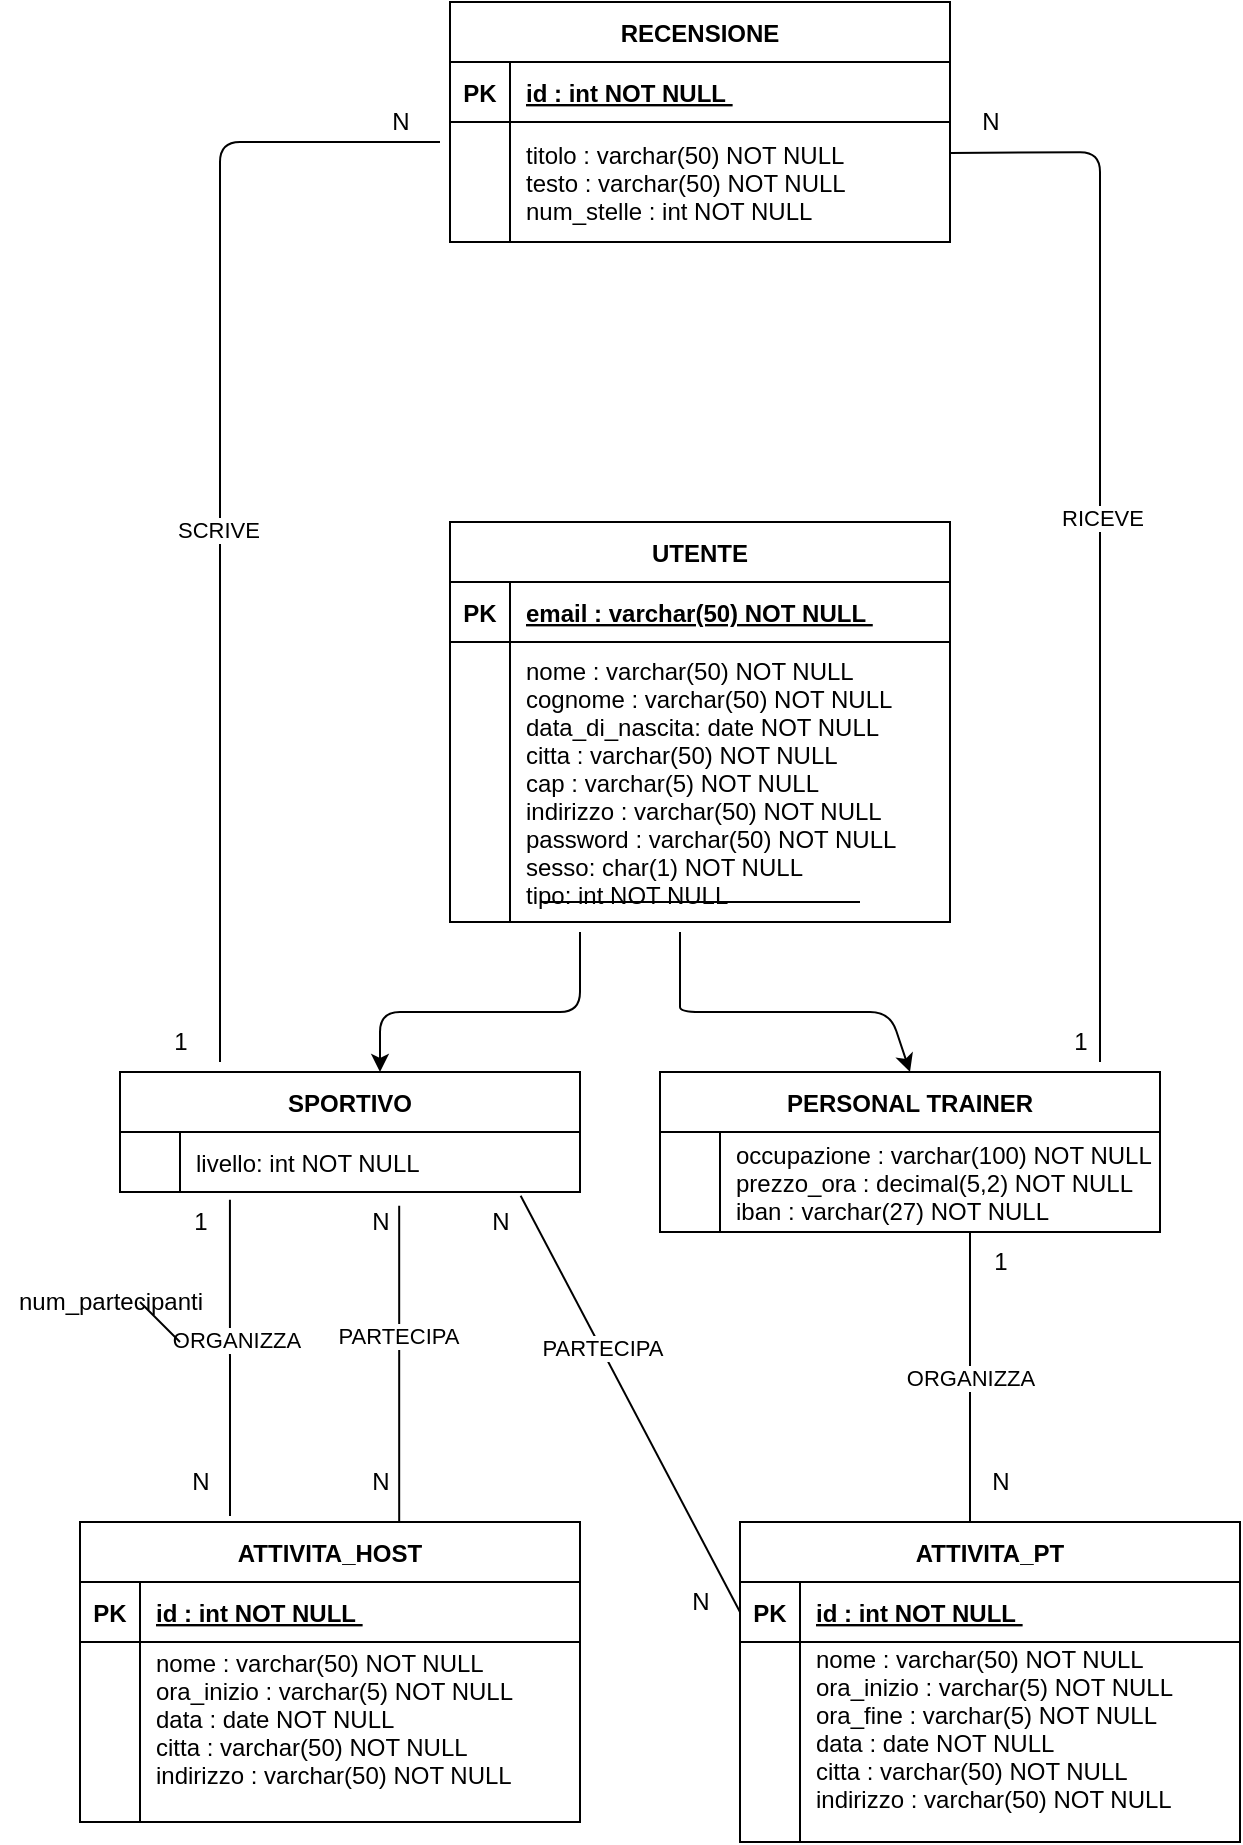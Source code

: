<mxfile version="13.8.1" type="device"><diagram id="R2lEEEUBdFMjLlhIrx00" name="Page-1"><mxGraphModel dx="865" dy="457" grid="1" gridSize="10" guides="1" tooltips="1" connect="1" arrows="1" fold="1" page="1" pageScale="1" pageWidth="850" pageHeight="1100" math="0" shadow="0" extFonts="Permanent Marker^https://fonts.googleapis.com/css?family=Permanent+Marker"><root><mxCell id="0"/><mxCell id="1" parent="0"/><mxCell id="KcjLgZi5zVJhq9h4rgdu-14" value="" style="endArrow=classic;html=1;" edge="1" parent="1"><mxGeometry width="50" height="50" relative="1" as="geometry"><mxPoint x="370" y="595" as="sourcePoint"/><mxPoint x="270" y="665" as="targetPoint"/><Array as="points"><mxPoint x="370" y="635"/><mxPoint x="270" y="635"/></Array></mxGeometry></mxCell><mxCell id="KcjLgZi5zVJhq9h4rgdu-30" value="" style="endArrow=classic;html=1;entryX=0.5;entryY=0;entryDx=0;entryDy=0;" edge="1" parent="1" target="KcjLgZi5zVJhq9h4rgdu-26"><mxGeometry width="50" height="50" relative="1" as="geometry"><mxPoint x="420" y="595" as="sourcePoint"/><mxPoint x="240" y="675" as="targetPoint"/><Array as="points"><mxPoint x="420" y="625"/><mxPoint x="420" y="635"/><mxPoint x="525" y="635"/></Array></mxGeometry></mxCell><mxCell id="KcjLgZi5zVJhq9h4rgdu-31" value="RECENSIONE" style="shape=table;startSize=30;container=1;collapsible=1;childLayout=tableLayout;fixedRows=1;rowLines=0;fontStyle=1;align=center;resizeLast=1;" vertex="1" parent="1"><mxGeometry x="305" y="130" width="250" height="120" as="geometry"/></mxCell><mxCell id="KcjLgZi5zVJhq9h4rgdu-32" value="" style="shape=partialRectangle;collapsible=0;dropTarget=0;pointerEvents=0;fillColor=none;points=[[0,0.5],[1,0.5]];portConstraint=eastwest;top=0;left=0;right=0;bottom=1;" vertex="1" parent="KcjLgZi5zVJhq9h4rgdu-31"><mxGeometry y="30" width="250" height="30" as="geometry"/></mxCell><mxCell id="KcjLgZi5zVJhq9h4rgdu-33" value="PK" style="shape=partialRectangle;overflow=hidden;connectable=0;fillColor=none;top=0;left=0;bottom=0;right=0;fontStyle=1;" vertex="1" parent="KcjLgZi5zVJhq9h4rgdu-32"><mxGeometry width="30" height="30" as="geometry"/></mxCell><mxCell id="KcjLgZi5zVJhq9h4rgdu-34" value="id : int NOT NULL " style="shape=partialRectangle;overflow=hidden;connectable=0;fillColor=none;top=0;left=0;bottom=0;right=0;align=left;spacingLeft=6;fontStyle=5;" vertex="1" parent="KcjLgZi5zVJhq9h4rgdu-32"><mxGeometry x="30" width="220" height="30" as="geometry"/></mxCell><mxCell id="KcjLgZi5zVJhq9h4rgdu-35" value="" style="shape=partialRectangle;collapsible=0;dropTarget=0;pointerEvents=0;fillColor=none;points=[[0,0.5],[1,0.5]];portConstraint=eastwest;top=0;left=0;right=0;bottom=0;" vertex="1" parent="KcjLgZi5zVJhq9h4rgdu-31"><mxGeometry y="60" width="250" height="60" as="geometry"/></mxCell><mxCell id="KcjLgZi5zVJhq9h4rgdu-36" value="" style="shape=partialRectangle;overflow=hidden;connectable=0;fillColor=none;top=0;left=0;bottom=0;right=0;" vertex="1" parent="KcjLgZi5zVJhq9h4rgdu-35"><mxGeometry width="30" height="60" as="geometry"/></mxCell><mxCell id="KcjLgZi5zVJhq9h4rgdu-37" value="titolo : varchar(50) NOT NULL&#10;testo : varchar(50) NOT NULL&#10;num_stelle : int NOT NULL" style="shape=partialRectangle;overflow=hidden;connectable=0;fillColor=none;top=0;left=0;bottom=0;right=0;align=left;spacingLeft=6;" vertex="1" parent="KcjLgZi5zVJhq9h4rgdu-35"><mxGeometry x="30" width="220" height="60" as="geometry"/></mxCell><mxCell id="KcjLgZi5zVJhq9h4rgdu-15" value="SPORTIVO" style="shape=table;startSize=30;container=1;collapsible=1;childLayout=tableLayout;fixedRows=1;rowLines=0;fontStyle=1;align=center;resizeLast=1;" vertex="1" parent="1"><mxGeometry x="140" y="665" width="230" height="60" as="geometry"/></mxCell><mxCell id="KcjLgZi5zVJhq9h4rgdu-16" value="" style="shape=partialRectangle;collapsible=0;dropTarget=0;pointerEvents=0;fillColor=none;points=[[0,0.5],[1,0.5]];portConstraint=eastwest;top=0;left=0;right=0;bottom=0;" vertex="1" parent="KcjLgZi5zVJhq9h4rgdu-15"><mxGeometry y="30" width="230" height="30" as="geometry"/></mxCell><mxCell id="KcjLgZi5zVJhq9h4rgdu-17" value="" style="shape=partialRectangle;overflow=hidden;connectable=0;fillColor=none;top=0;left=0;bottom=0;right=0;" vertex="1" parent="KcjLgZi5zVJhq9h4rgdu-16"><mxGeometry width="30" height="30" as="geometry"/></mxCell><mxCell id="KcjLgZi5zVJhq9h4rgdu-18" value="livello: int NOT NULL" style="shape=partialRectangle;overflow=hidden;connectable=0;fillColor=none;top=0;left=0;bottom=0;right=0;align=left;spacingLeft=6;" vertex="1" parent="KcjLgZi5zVJhq9h4rgdu-16"><mxGeometry x="30" width="200" height="30" as="geometry"/></mxCell><mxCell id="KcjLgZi5zVJhq9h4rgdu-19" value="UTENTE" style="shape=table;startSize=30;container=1;collapsible=1;childLayout=tableLayout;fixedRows=1;rowLines=0;fontStyle=1;align=center;resizeLast=1;" vertex="1" parent="1"><mxGeometry x="305" y="390" width="250" height="200" as="geometry"/></mxCell><mxCell id="KcjLgZi5zVJhq9h4rgdu-20" value="" style="shape=partialRectangle;collapsible=0;dropTarget=0;pointerEvents=0;fillColor=none;points=[[0,0.5],[1,0.5]];portConstraint=eastwest;top=0;left=0;right=0;bottom=1;" vertex="1" parent="KcjLgZi5zVJhq9h4rgdu-19"><mxGeometry y="30" width="250" height="30" as="geometry"/></mxCell><mxCell id="KcjLgZi5zVJhq9h4rgdu-21" value="PK" style="shape=partialRectangle;overflow=hidden;connectable=0;fillColor=none;top=0;left=0;bottom=0;right=0;fontStyle=1;" vertex="1" parent="KcjLgZi5zVJhq9h4rgdu-20"><mxGeometry width="30" height="30" as="geometry"/></mxCell><mxCell id="KcjLgZi5zVJhq9h4rgdu-22" value="email : varchar(50) NOT NULL " style="shape=partialRectangle;overflow=hidden;connectable=0;fillColor=none;top=0;left=0;bottom=0;right=0;align=left;spacingLeft=6;fontStyle=5;" vertex="1" parent="KcjLgZi5zVJhq9h4rgdu-20"><mxGeometry x="30" width="220" height="30" as="geometry"/></mxCell><mxCell id="KcjLgZi5zVJhq9h4rgdu-23" value="" style="shape=partialRectangle;collapsible=0;dropTarget=0;pointerEvents=0;fillColor=none;points=[[0,0.5],[1,0.5]];portConstraint=eastwest;top=0;left=0;right=0;bottom=0;" vertex="1" parent="KcjLgZi5zVJhq9h4rgdu-19"><mxGeometry y="60" width="250" height="140" as="geometry"/></mxCell><mxCell id="KcjLgZi5zVJhq9h4rgdu-24" value="" style="shape=partialRectangle;overflow=hidden;connectable=0;fillColor=none;top=0;left=0;bottom=0;right=0;" vertex="1" parent="KcjLgZi5zVJhq9h4rgdu-23"><mxGeometry width="30" height="140" as="geometry"/></mxCell><mxCell id="KcjLgZi5zVJhq9h4rgdu-25" value="nome : varchar(50) NOT NULL&#10;cognome : varchar(50) NOT NULL&#10;data_di_nascita: date NOT NULL&#10;citta : varchar(50) NOT NULL&#10;cap : varchar(5) NOT NULL&#10;indirizzo : varchar(50) NOT NULL&#10;password : varchar(50) NOT NULL&#10;sesso: char(1) NOT NULL&#10;tipo: int NOT NULL" style="shape=partialRectangle;overflow=hidden;connectable=0;fillColor=none;top=0;left=0;bottom=0;right=0;align=left;spacingLeft=6;" vertex="1" parent="KcjLgZi5zVJhq9h4rgdu-23"><mxGeometry x="30" width="220" height="140" as="geometry"/></mxCell><mxCell id="KcjLgZi5zVJhq9h4rgdu-26" value="PERSONAL TRAINER" style="shape=table;startSize=30;container=1;collapsible=1;childLayout=tableLayout;fixedRows=1;rowLines=0;fontStyle=1;align=center;resizeLast=1;" vertex="1" parent="1"><mxGeometry x="410" y="665" width="250" height="80" as="geometry"/></mxCell><mxCell id="KcjLgZi5zVJhq9h4rgdu-27" value="" style="shape=partialRectangle;collapsible=0;dropTarget=0;pointerEvents=0;fillColor=none;points=[[0,0.5],[1,0.5]];portConstraint=eastwest;top=0;left=0;right=0;bottom=0;" vertex="1" parent="KcjLgZi5zVJhq9h4rgdu-26"><mxGeometry y="30" width="250" height="50" as="geometry"/></mxCell><mxCell id="KcjLgZi5zVJhq9h4rgdu-28" value="" style="shape=partialRectangle;overflow=hidden;connectable=0;fillColor=none;top=0;left=0;bottom=0;right=0;" vertex="1" parent="KcjLgZi5zVJhq9h4rgdu-27"><mxGeometry width="30" height="50" as="geometry"/></mxCell><mxCell id="KcjLgZi5zVJhq9h4rgdu-29" value="occupazione : varchar(100) NOT NULL&#10;prezzo_ora : decimal(5,2) NOT NULL&#10;iban : varchar(27) NOT NULL" style="shape=partialRectangle;overflow=hidden;connectable=0;fillColor=none;top=0;left=0;bottom=0;right=0;align=left;spacingLeft=6;" vertex="1" parent="KcjLgZi5zVJhq9h4rgdu-27"><mxGeometry x="30" width="220" height="50" as="geometry"/></mxCell><mxCell id="KcjLgZi5zVJhq9h4rgdu-54" value="ATTIVITA_PT" style="shape=table;startSize=30;container=1;collapsible=1;childLayout=tableLayout;fixedRows=1;rowLines=0;fontStyle=1;align=center;resizeLast=1;" vertex="1" parent="1"><mxGeometry x="450" y="890" width="250" height="160" as="geometry"/></mxCell><mxCell id="KcjLgZi5zVJhq9h4rgdu-55" value="" style="shape=partialRectangle;collapsible=0;dropTarget=0;pointerEvents=0;fillColor=none;points=[[0,0.5],[1,0.5]];portConstraint=eastwest;top=0;left=0;right=0;bottom=1;" vertex="1" parent="KcjLgZi5zVJhq9h4rgdu-54"><mxGeometry y="30" width="250" height="30" as="geometry"/></mxCell><mxCell id="KcjLgZi5zVJhq9h4rgdu-56" value="PK" style="shape=partialRectangle;overflow=hidden;connectable=0;fillColor=none;top=0;left=0;bottom=0;right=0;fontStyle=1;" vertex="1" parent="KcjLgZi5zVJhq9h4rgdu-55"><mxGeometry width="30" height="30" as="geometry"/></mxCell><mxCell id="KcjLgZi5zVJhq9h4rgdu-57" value="id : int NOT NULL " style="shape=partialRectangle;overflow=hidden;connectable=0;fillColor=none;top=0;left=0;bottom=0;right=0;align=left;spacingLeft=6;fontStyle=5;" vertex="1" parent="KcjLgZi5zVJhq9h4rgdu-55"><mxGeometry x="30" width="220" height="30" as="geometry"/></mxCell><mxCell id="KcjLgZi5zVJhq9h4rgdu-58" value="" style="shape=partialRectangle;collapsible=0;dropTarget=0;pointerEvents=0;fillColor=none;points=[[0,0.5],[1,0.5]];portConstraint=eastwest;top=0;left=0;right=0;bottom=0;" vertex="1" parent="KcjLgZi5zVJhq9h4rgdu-54"><mxGeometry y="60" width="250" height="100" as="geometry"/></mxCell><mxCell id="KcjLgZi5zVJhq9h4rgdu-59" value="" style="shape=partialRectangle;overflow=hidden;connectable=0;fillColor=none;top=0;left=0;bottom=0;right=0;" vertex="1" parent="KcjLgZi5zVJhq9h4rgdu-58"><mxGeometry width="30" height="100" as="geometry"/></mxCell><mxCell id="KcjLgZi5zVJhq9h4rgdu-60" value="nome : varchar(50) NOT NULL&#10;ora_inizio : varchar(5) NOT NULL&#10;ora_fine : varchar(5) NOT NULL&#10;data : date NOT NULL&#10;citta : varchar(50) NOT NULL&#10;indirizzo : varchar(50) NOT NULL&#10;" style="shape=partialRectangle;overflow=hidden;connectable=0;fillColor=none;top=0;left=0;bottom=0;right=0;align=left;spacingLeft=6;" vertex="1" parent="KcjLgZi5zVJhq9h4rgdu-58"><mxGeometry x="30" width="220" height="100" as="geometry"/></mxCell><mxCell id="KcjLgZi5zVJhq9h4rgdu-40" value="ATTIVITA_HOST" style="shape=table;startSize=30;container=1;collapsible=1;childLayout=tableLayout;fixedRows=1;rowLines=0;fontStyle=1;align=center;resizeLast=1;" vertex="1" parent="1"><mxGeometry x="120" y="890" width="250" height="150" as="geometry"/></mxCell><mxCell id="KcjLgZi5zVJhq9h4rgdu-41" value="" style="shape=partialRectangle;collapsible=0;dropTarget=0;pointerEvents=0;fillColor=none;points=[[0,0.5],[1,0.5]];portConstraint=eastwest;top=0;left=0;right=0;bottom=1;" vertex="1" parent="KcjLgZi5zVJhq9h4rgdu-40"><mxGeometry y="30" width="250" height="30" as="geometry"/></mxCell><mxCell id="KcjLgZi5zVJhq9h4rgdu-42" value="PK" style="shape=partialRectangle;overflow=hidden;connectable=0;fillColor=none;top=0;left=0;bottom=0;right=0;fontStyle=1;" vertex="1" parent="KcjLgZi5zVJhq9h4rgdu-41"><mxGeometry width="30" height="30" as="geometry"/></mxCell><mxCell id="KcjLgZi5zVJhq9h4rgdu-43" value="id : int NOT NULL " style="shape=partialRectangle;overflow=hidden;connectable=0;fillColor=none;top=0;left=0;bottom=0;right=0;align=left;spacingLeft=6;fontStyle=5;" vertex="1" parent="KcjLgZi5zVJhq9h4rgdu-41"><mxGeometry x="30" width="220" height="30" as="geometry"/></mxCell><mxCell id="KcjLgZi5zVJhq9h4rgdu-44" value="" style="shape=partialRectangle;collapsible=0;dropTarget=0;pointerEvents=0;fillColor=none;points=[[0,0.5],[1,0.5]];portConstraint=eastwest;top=0;left=0;right=0;bottom=0;" vertex="1" parent="KcjLgZi5zVJhq9h4rgdu-40"><mxGeometry y="60" width="250" height="90" as="geometry"/></mxCell><mxCell id="KcjLgZi5zVJhq9h4rgdu-45" value="" style="shape=partialRectangle;overflow=hidden;connectable=0;fillColor=none;top=0;left=0;bottom=0;right=0;" vertex="1" parent="KcjLgZi5zVJhq9h4rgdu-44"><mxGeometry width="30" height="90" as="geometry"/></mxCell><mxCell id="KcjLgZi5zVJhq9h4rgdu-46" value="nome : varchar(50) NOT NULL&#10;ora_inizio : varchar(5) NOT NULL&#10;data : date NOT NULL&#10;citta : varchar(50) NOT NULL&#10;indirizzo : varchar(50) NOT NULL&#10;" style="shape=partialRectangle;overflow=hidden;connectable=0;fillColor=none;top=0;left=0;bottom=0;right=0;align=left;spacingLeft=6;" vertex="1" parent="KcjLgZi5zVJhq9h4rgdu-44"><mxGeometry x="30" width="220" height="90" as="geometry"/></mxCell><mxCell id="KcjLgZi5zVJhq9h4rgdu-63" value="" style="endArrow=none;html=1;rounded=0;" edge="1" parent="1"><mxGeometry relative="1" as="geometry"><mxPoint x="350" y="580" as="sourcePoint"/><mxPoint x="510" y="580" as="targetPoint"/></mxGeometry></mxCell><mxCell id="KcjLgZi5zVJhq9h4rgdu-65" value="" style="endArrow=none;html=1;" edge="1" parent="1"><mxGeometry width="50" height="50" relative="1" as="geometry"><mxPoint x="190" y="660" as="sourcePoint"/><mxPoint x="300" y="200" as="targetPoint"/><Array as="points"><mxPoint x="190" y="200"/></Array></mxGeometry></mxCell><mxCell id="KcjLgZi5zVJhq9h4rgdu-87" value="SCRIVE" style="edgeLabel;html=1;align=center;verticalAlign=middle;resizable=0;points=[];" vertex="1" connectable="0" parent="KcjLgZi5zVJhq9h4rgdu-65"><mxGeometry x="-0.065" y="1" relative="1" as="geometry"><mxPoint as="offset"/></mxGeometry></mxCell><mxCell id="KcjLgZi5zVJhq9h4rgdu-66" value="N" style="text;html=1;align=center;verticalAlign=middle;resizable=0;points=[];autosize=1;" vertex="1" parent="1"><mxGeometry x="270" y="180" width="20" height="20" as="geometry"/></mxCell><mxCell id="KcjLgZi5zVJhq9h4rgdu-67" value="1" style="text;html=1;align=center;verticalAlign=middle;resizable=0;points=[];autosize=1;" vertex="1" parent="1"><mxGeometry x="160" y="640" width="20" height="20" as="geometry"/></mxCell><mxCell id="KcjLgZi5zVJhq9h4rgdu-69" value="" style="endArrow=none;html=1;entryX=1;entryY=0.258;entryDx=0;entryDy=0;entryPerimeter=0;" edge="1" parent="1" target="KcjLgZi5zVJhq9h4rgdu-35"><mxGeometry width="50" height="50" relative="1" as="geometry"><mxPoint x="630" y="660" as="sourcePoint"/><mxPoint x="310" y="210" as="targetPoint"/><Array as="points"><mxPoint x="630" y="205"/></Array></mxGeometry></mxCell><mxCell id="KcjLgZi5zVJhq9h4rgdu-86" value="RICEVE" style="edgeLabel;html=1;align=center;verticalAlign=middle;resizable=0;points=[];" vertex="1" connectable="0" parent="KcjLgZi5zVJhq9h4rgdu-69"><mxGeometry x="0.028" y="-1" relative="1" as="geometry"><mxPoint as="offset"/></mxGeometry></mxCell><mxCell id="KcjLgZi5zVJhq9h4rgdu-70" value="N" style="text;html=1;align=center;verticalAlign=middle;resizable=0;points=[];autosize=1;" vertex="1" parent="1"><mxGeometry x="565" y="180" width="20" height="20" as="geometry"/></mxCell><mxCell id="KcjLgZi5zVJhq9h4rgdu-71" value="1" style="text;html=1;align=center;verticalAlign=middle;resizable=0;points=[];autosize=1;" vertex="1" parent="1"><mxGeometry x="610" y="640" width="20" height="20" as="geometry"/></mxCell><mxCell id="KcjLgZi5zVJhq9h4rgdu-73" value="" style="endArrow=none;html=1;entryX=0.239;entryY=1.128;entryDx=0;entryDy=0;entryPerimeter=0;" edge="1" parent="1" target="KcjLgZi5zVJhq9h4rgdu-16"><mxGeometry width="50" height="50" relative="1" as="geometry"><mxPoint x="195" y="887" as="sourcePoint"/><mxPoint x="490" y="830" as="targetPoint"/><Array as="points"/></mxGeometry></mxCell><mxCell id="KcjLgZi5zVJhq9h4rgdu-88" value="ORGANIZZA" style="edgeLabel;html=1;align=center;verticalAlign=middle;resizable=0;points=[];" vertex="1" connectable="0" parent="KcjLgZi5zVJhq9h4rgdu-73"><mxGeometry x="0.119" y="-3" relative="1" as="geometry"><mxPoint as="offset"/></mxGeometry></mxCell><mxCell id="KcjLgZi5zVJhq9h4rgdu-74" value="" style="endArrow=none;html=1;entryX=0.239;entryY=1.128;entryDx=0;entryDy=0;entryPerimeter=0;" edge="1" parent="1"><mxGeometry width="50" height="50" relative="1" as="geometry"><mxPoint x="279.61" y="890" as="sourcePoint"/><mxPoint x="279.58" y="731.84" as="targetPoint"/><Array as="points"/></mxGeometry></mxCell><mxCell id="KcjLgZi5zVJhq9h4rgdu-89" value="PARTECIPA" style="edgeLabel;html=1;align=center;verticalAlign=middle;resizable=0;points=[];" vertex="1" connectable="0" parent="KcjLgZi5zVJhq9h4rgdu-74"><mxGeometry x="0.178" y="1" relative="1" as="geometry"><mxPoint as="offset"/></mxGeometry></mxCell><mxCell id="KcjLgZi5zVJhq9h4rgdu-75" value="" style="endArrow=none;html=1;entryX=0.871;entryY=1.061;entryDx=0;entryDy=0;entryPerimeter=0;exitX=0;exitY=0.5;exitDx=0;exitDy=0;" edge="1" parent="1" source="KcjLgZi5zVJhq9h4rgdu-55" target="KcjLgZi5zVJhq9h4rgdu-16"><mxGeometry width="50" height="50" relative="1" as="geometry"><mxPoint x="440" y="880" as="sourcePoint"/><mxPoint x="490" y="830" as="targetPoint"/></mxGeometry></mxCell><mxCell id="KcjLgZi5zVJhq9h4rgdu-90" value="PARTECIPA" style="edgeLabel;html=1;align=center;verticalAlign=middle;resizable=0;points=[];" vertex="1" connectable="0" parent="KcjLgZi5zVJhq9h4rgdu-75"><mxGeometry x="0.272" relative="1" as="geometry"><mxPoint as="offset"/></mxGeometry></mxCell><mxCell id="KcjLgZi5zVJhq9h4rgdu-76" value="ORGANIZZA" style="endArrow=none;html=1;entryX=0.239;entryY=1.128;entryDx=0;entryDy=0;entryPerimeter=0;" edge="1" parent="1"><mxGeometry width="50" height="50" relative="1" as="geometry"><mxPoint x="565" y="890" as="sourcePoint"/><mxPoint x="565" y="745.0" as="targetPoint"/><Array as="points"/></mxGeometry></mxCell><mxCell id="KcjLgZi5zVJhq9h4rgdu-77" value="1" style="text;html=1;align=center;verticalAlign=middle;resizable=0;points=[];autosize=1;" vertex="1" parent="1"><mxGeometry x="170" y="730" width="20" height="20" as="geometry"/></mxCell><mxCell id="KcjLgZi5zVJhq9h4rgdu-78" value="1" style="text;html=1;align=center;verticalAlign=middle;resizable=0;points=[];autosize=1;" vertex="1" parent="1"><mxGeometry x="570" y="750" width="20" height="20" as="geometry"/></mxCell><mxCell id="KcjLgZi5zVJhq9h4rgdu-79" value="N" style="text;html=1;align=center;verticalAlign=middle;resizable=0;points=[];autosize=1;" vertex="1" parent="1"><mxGeometry x="170" y="860" width="20" height="20" as="geometry"/></mxCell><mxCell id="KcjLgZi5zVJhq9h4rgdu-80" value="N" style="text;html=1;align=center;verticalAlign=middle;resizable=0;points=[];autosize=1;" vertex="1" parent="1"><mxGeometry x="260" y="730" width="20" height="20" as="geometry"/></mxCell><mxCell id="KcjLgZi5zVJhq9h4rgdu-81" value="N" style="text;html=1;align=center;verticalAlign=middle;resizable=0;points=[];autosize=1;" vertex="1" parent="1"><mxGeometry x="260" y="860" width="20" height="20" as="geometry"/></mxCell><mxCell id="KcjLgZi5zVJhq9h4rgdu-82" value="N" style="text;html=1;align=center;verticalAlign=middle;resizable=0;points=[];autosize=1;" vertex="1" parent="1"><mxGeometry x="570" y="860" width="20" height="20" as="geometry"/></mxCell><mxCell id="KcjLgZi5zVJhq9h4rgdu-83" value="N" style="text;html=1;align=center;verticalAlign=middle;resizable=0;points=[];autosize=1;" vertex="1" parent="1"><mxGeometry x="420" y="920" width="20" height="20" as="geometry"/></mxCell><mxCell id="KcjLgZi5zVJhq9h4rgdu-84" value="N" style="text;html=1;align=center;verticalAlign=middle;resizable=0;points=[];autosize=1;" vertex="1" parent="1"><mxGeometry x="320" y="730" width="20" height="20" as="geometry"/></mxCell><mxCell id="KcjLgZi5zVJhq9h4rgdu-91" value="" style="endArrow=none;html=1;" edge="1" parent="1"><mxGeometry width="50" height="50" relative="1" as="geometry"><mxPoint x="170" y="800" as="sourcePoint"/><mxPoint x="150" y="780" as="targetPoint"/><Array as="points"><mxPoint x="160" y="790"/></Array></mxGeometry></mxCell><mxCell id="KcjLgZi5zVJhq9h4rgdu-92" value="num_partecipanti" style="text;html=1;align=center;verticalAlign=middle;resizable=0;points=[];autosize=1;" vertex="1" parent="1"><mxGeometry x="80" y="770" width="110" height="20" as="geometry"/></mxCell></root></mxGraphModel></diagram></mxfile>